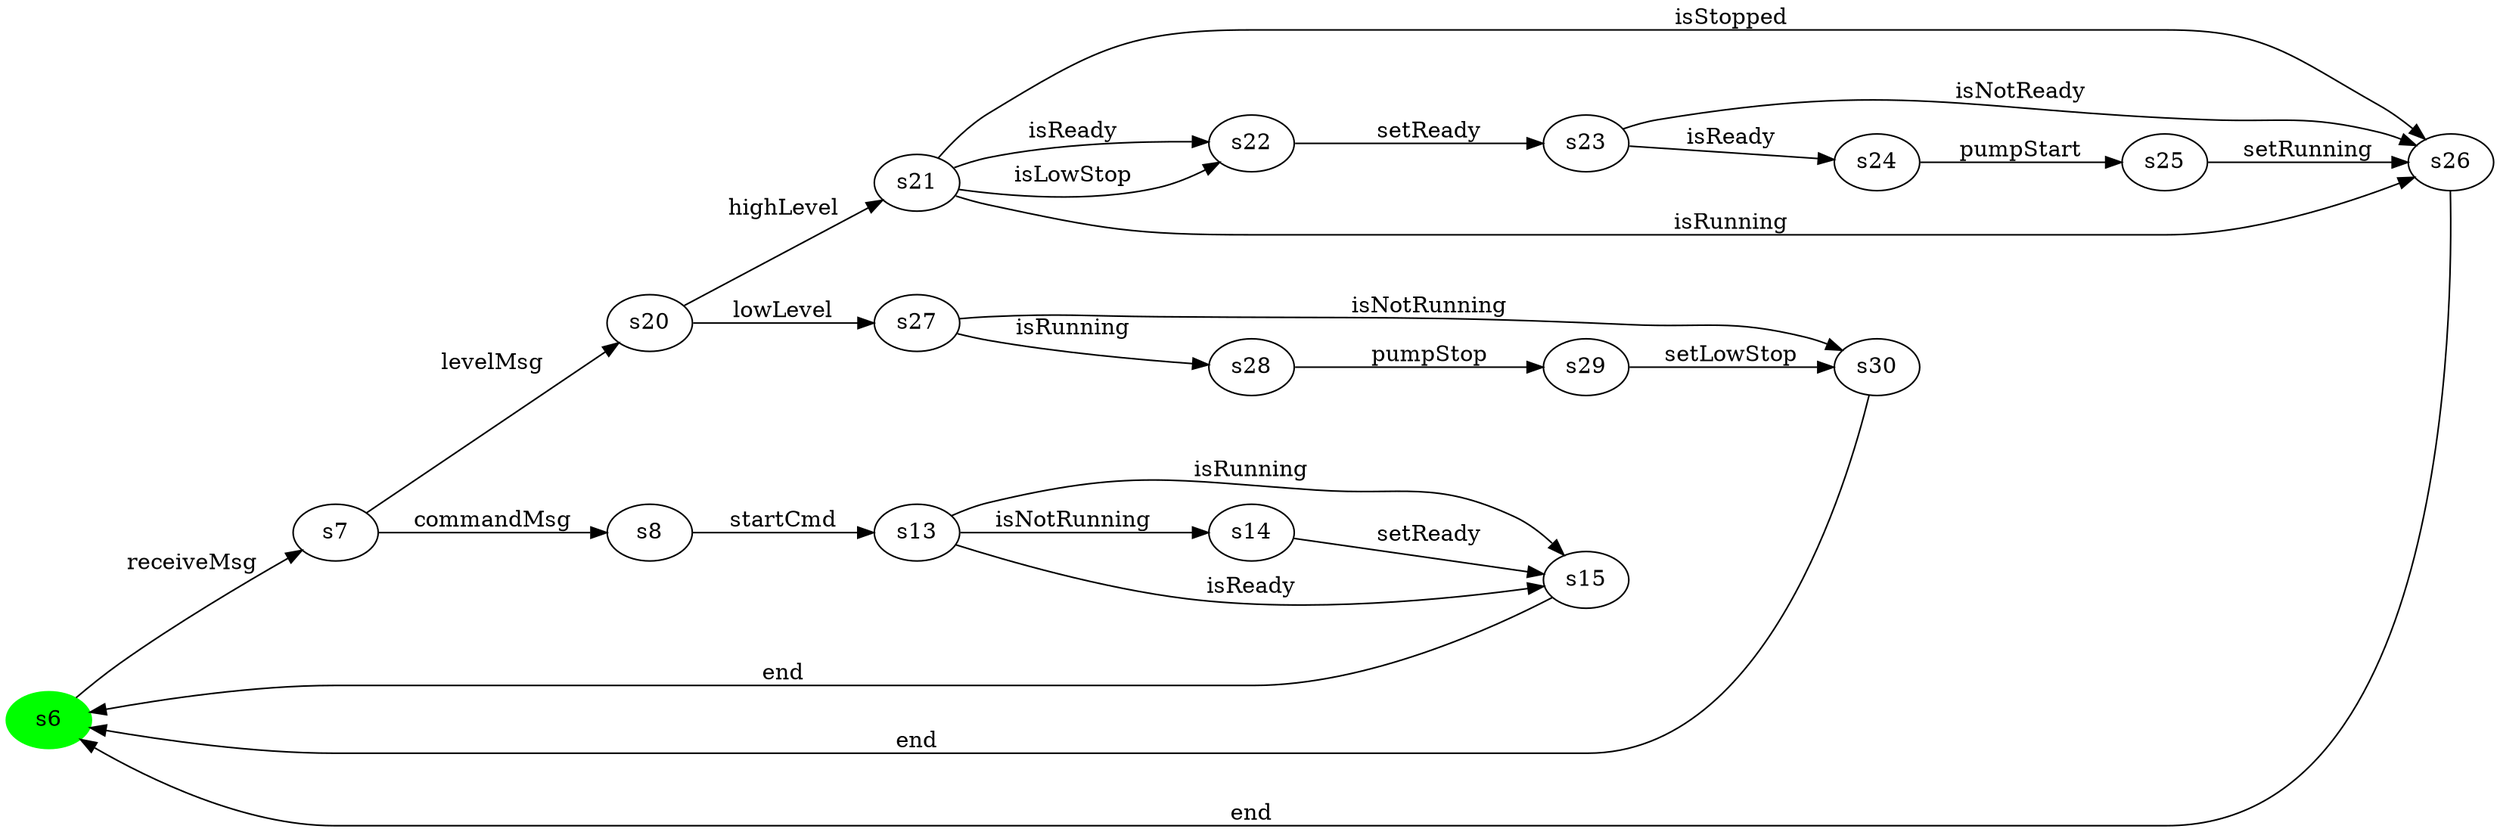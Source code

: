 digraph G {
rankdir=LR;
state0[ label = "s6", style=filled, color=green ];
state0 -> state1 [ label=" receiveMsg " ];
state1 [ label = "s7" ];
state1 -> state2 [ label=" levelMsg " ];
state1 -> state3 [ label=" commandMsg " ];
state3 [ label = "s8" ];
state3 -> state4 [ label=" startCmd " ];
state2 [ label = "s20" ];
state2 -> state5 [ label=" lowLevel " ];
state2 -> state6 [ label=" highLevel " ];
state7 [ label = "s30" ];
state7 -> state0 [ label=" end " ];
state8 [ label = "s22" ];
state8 -> state9 [ label=" setReady " ];
state6 [ label = "s21" ];
state6 -> state10 [ label=" isStopped " ];
state6 -> state10 [ label=" isRunning " ];
state6 -> state8 [ label=" isReady " ];
state6 -> state8 [ label=" isLowStop " ];
state4 [ label = "s13" ];
state4 -> state11 [ label=" isReady " ];
state4 -> state11 [ label=" isRunning " ];
state4 -> state12 [ label=" isNotRunning " ];
state13 [ label = "s24" ];
state13 -> state14 [ label=" pumpStart " ];
state9 [ label = "s23" ];
state9 -> state10 [ label=" isNotReady " ];
state9 -> state13 [ label=" isReady " ];
state11 [ label = "s15" ];
state11 -> state0 [ label=" end " ];
state10 [ label = "s26" ];
state10 -> state0 [ label=" end " ];
state12 [ label = "s14" ];
state12 -> state11 [ label=" setReady " ];
state14 [ label = "s25" ];
state14 -> state10 [ label=" setRunning " ];
state15 [ label = "s28" ];
state15 -> state16 [ label=" pumpStop " ];
state5 [ label = "s27" ];
state5 -> state15 [ label=" isRunning " ];
state5 -> state7 [ label=" isNotRunning " ];
state16 [ label = "s29" ];
state16 -> state7 [ label=" setLowStop " ];
}
